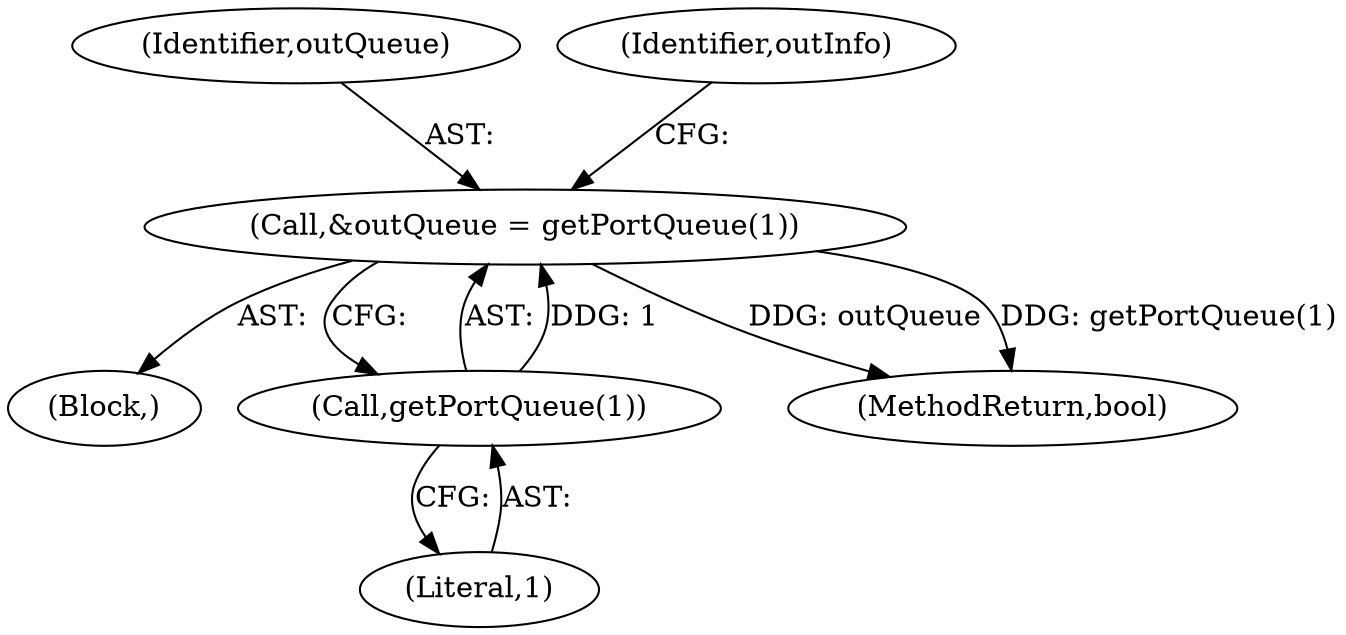 digraph "0_Android_630ed150f7201ddadb00b8b8ce0c55c4cc6e8742@pointer" {
"1000107" [label="(Call,&outQueue = getPortQueue(1))"];
"1000109" [label="(Call,getPortQueue(1))"];
"1000110" [label="(Literal,1)"];
"1000108" [label="(Identifier,outQueue)"];
"1000113" [label="(Identifier,outInfo)"];
"1000105" [label="(Block,)"];
"1000411" [label="(MethodReturn,bool)"];
"1000109" [label="(Call,getPortQueue(1))"];
"1000107" [label="(Call,&outQueue = getPortQueue(1))"];
"1000107" -> "1000105"  [label="AST: "];
"1000107" -> "1000109"  [label="CFG: "];
"1000108" -> "1000107"  [label="AST: "];
"1000109" -> "1000107"  [label="AST: "];
"1000113" -> "1000107"  [label="CFG: "];
"1000107" -> "1000411"  [label="DDG: outQueue"];
"1000107" -> "1000411"  [label="DDG: getPortQueue(1)"];
"1000109" -> "1000107"  [label="DDG: 1"];
"1000109" -> "1000110"  [label="CFG: "];
"1000110" -> "1000109"  [label="AST: "];
}
